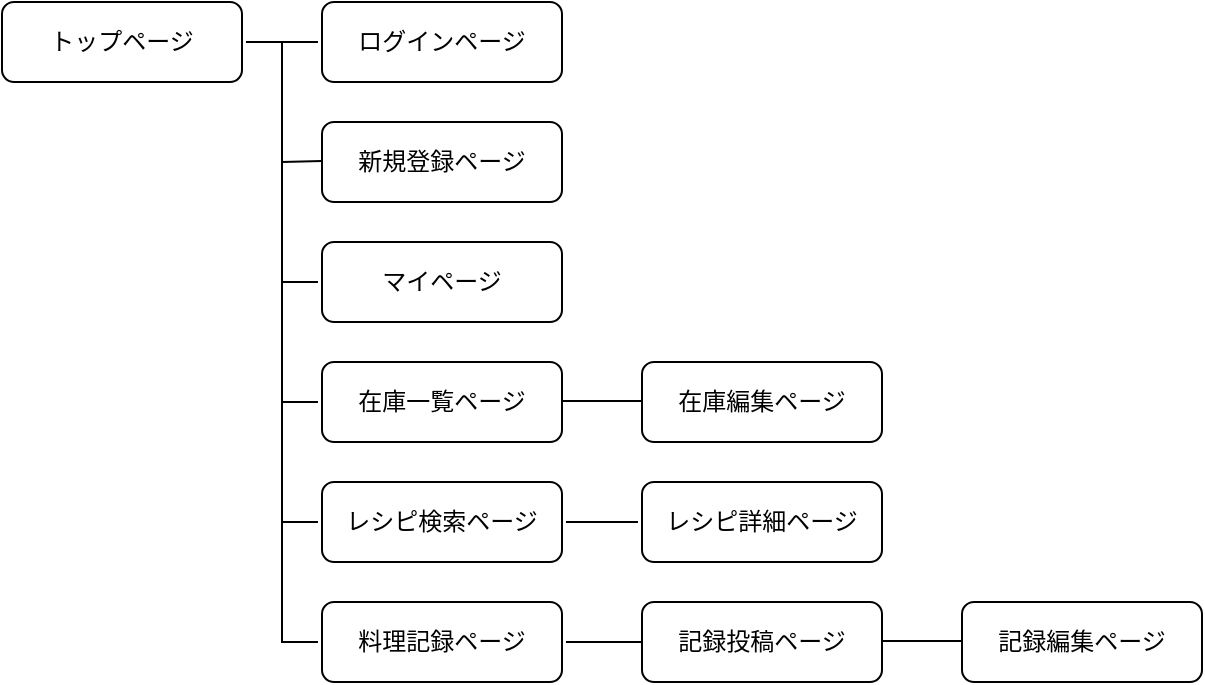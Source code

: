 <mxfile>
    <diagram id="ePQVBLWQ8LGnTlo-ev_k" name="ページ1">
        <mxGraphModel dx="640" dy="547" grid="1" gridSize="10" guides="1" tooltips="1" connect="1" arrows="1" fold="1" page="1" pageScale="1" pageWidth="827" pageHeight="1169" math="0" shadow="0">
            <root>
                <mxCell id="0"/>
                <mxCell id="1" parent="0"/>
                <mxCell id="2" value="トップページ" style="whiteSpace=wrap;html=1;align=center;perimeterSpacing=2;rounded=1;" vertex="1" parent="1">
                    <mxGeometry x="40" y="40" width="120" height="40" as="geometry"/>
                </mxCell>
                <mxCell id="3" value="ログインページ" style="whiteSpace=wrap;html=1;align=center;perimeterSpacing=2;rounded=1;" vertex="1" parent="1">
                    <mxGeometry x="200" y="40" width="120" height="40" as="geometry"/>
                </mxCell>
                <mxCell id="4" value="新規登録ページ" style="whiteSpace=wrap;html=1;align=center;perimeterSpacing=2;rounded=1;" vertex="1" parent="1">
                    <mxGeometry x="200" y="100" width="120" height="40" as="geometry"/>
                </mxCell>
                <mxCell id="5" value="マイページ" style="whiteSpace=wrap;html=1;align=center;perimeterSpacing=2;rounded=1;" vertex="1" parent="1">
                    <mxGeometry x="200" y="160" width="120" height="40" as="geometry"/>
                </mxCell>
                <mxCell id="6" value="在庫一覧ページ" style="whiteSpace=wrap;html=1;align=center;perimeterSpacing=2;rounded=1;" vertex="1" parent="1">
                    <mxGeometry x="200" y="220" width="120" height="40" as="geometry"/>
                </mxCell>
                <mxCell id="7" value="レシピ検索ページ" style="whiteSpace=wrap;html=1;align=center;perimeterSpacing=2;rounded=1;" vertex="1" parent="1">
                    <mxGeometry x="200" y="280" width="120" height="40" as="geometry"/>
                </mxCell>
                <mxCell id="8" value="料理記録ページ" style="whiteSpace=wrap;html=1;align=center;perimeterSpacing=2;rounded=1;" vertex="1" parent="1">
                    <mxGeometry x="200" y="340" width="120" height="40" as="geometry"/>
                </mxCell>
                <mxCell id="10" value="在庫編集ページ" style="whiteSpace=wrap;html=1;align=center;perimeterSpacing=2;rounded=1;" vertex="1" parent="1">
                    <mxGeometry x="360" y="220" width="120" height="40" as="geometry"/>
                </mxCell>
                <mxCell id="11" value="レシピ詳細ページ" style="whiteSpace=wrap;html=1;align=center;perimeterSpacing=2;rounded=1;" vertex="1" parent="1">
                    <mxGeometry x="360" y="280" width="120" height="40" as="geometry"/>
                </mxCell>
                <mxCell id="12" value="記録投稿ページ" style="whiteSpace=wrap;html=1;align=center;perimeterSpacing=2;rounded=1;" vertex="1" parent="1">
                    <mxGeometry x="360" y="340" width="120" height="40" as="geometry"/>
                </mxCell>
                <mxCell id="13" value="記録編集ページ" style="whiteSpace=wrap;html=1;align=center;perimeterSpacing=2;rounded=1;" vertex="1" parent="1">
                    <mxGeometry x="520" y="340" width="120" height="40" as="geometry"/>
                </mxCell>
                <mxCell id="15" value="" style="endArrow=none;html=1;rounded=0;exitX=1;exitY=0.5;exitDx=0;exitDy=0;entryX=0;entryY=0.5;entryDx=0;entryDy=0;" edge="1" parent="1" source="2" target="8">
                    <mxGeometry relative="1" as="geometry">
                        <mxPoint x="180" y="60" as="sourcePoint"/>
                        <mxPoint x="180" y="360" as="targetPoint"/>
                        <Array as="points">
                            <mxPoint x="180" y="60"/>
                            <mxPoint x="180" y="360"/>
                        </Array>
                    </mxGeometry>
                </mxCell>
                <mxCell id="18" value="" style="endArrow=none;html=1;rounded=0;" edge="1" parent="1">
                    <mxGeometry relative="1" as="geometry">
                        <mxPoint x="320" y="239.5" as="sourcePoint"/>
                        <mxPoint x="360" y="239.5" as="targetPoint"/>
                    </mxGeometry>
                </mxCell>
                <mxCell id="21" value="" style="endArrow=none;html=1;rounded=0;" edge="1" parent="1">
                    <mxGeometry relative="1" as="geometry">
                        <mxPoint x="480" y="359.5" as="sourcePoint"/>
                        <mxPoint x="520" y="359.5" as="targetPoint"/>
                    </mxGeometry>
                </mxCell>
                <mxCell id="25" value="" style="endArrow=none;html=1;rounded=0;entryX=1;entryY=0.5;entryDx=0;entryDy=0;" edge="1" parent="1" target="8">
                    <mxGeometry relative="1" as="geometry">
                        <mxPoint x="360" y="360" as="sourcePoint"/>
                        <mxPoint x="530" y="369.5" as="targetPoint"/>
                    </mxGeometry>
                </mxCell>
                <mxCell id="28" value="" style="endArrow=none;html=1;rounded=0;exitX=1;exitY=0.5;exitDx=0;exitDy=0;entryX=0;entryY=0.5;entryDx=0;entryDy=0;" edge="1" parent="1" source="7" target="11">
                    <mxGeometry relative="1" as="geometry">
                        <mxPoint x="330" y="249.5" as="sourcePoint"/>
                        <mxPoint x="370" y="249.5" as="targetPoint"/>
                        <Array as="points">
                            <mxPoint x="340" y="300"/>
                        </Array>
                    </mxGeometry>
                </mxCell>
                <mxCell id="29" value="" style="endArrow=none;html=1;rounded=0;entryX=0;entryY=0.5;entryDx=0;entryDy=0;" edge="1" parent="1" target="3">
                    <mxGeometry relative="1" as="geometry">
                        <mxPoint x="180" y="60" as="sourcePoint"/>
                        <mxPoint x="530" y="369.5" as="targetPoint"/>
                        <Array as="points"/>
                    </mxGeometry>
                </mxCell>
                <mxCell id="32" value="" style="endArrow=none;html=1;rounded=0;" edge="1" parent="1">
                    <mxGeometry relative="1" as="geometry">
                        <mxPoint x="180" y="120" as="sourcePoint"/>
                        <mxPoint x="200" y="119.5" as="targetPoint"/>
                    </mxGeometry>
                </mxCell>
                <mxCell id="33" value="" style="endArrow=none;html=1;rounded=0;entryX=0;entryY=0.5;entryDx=0;entryDy=0;" edge="1" parent="1" target="5">
                    <mxGeometry relative="1" as="geometry">
                        <mxPoint x="180" y="180" as="sourcePoint"/>
                        <mxPoint x="210" y="129.5" as="targetPoint"/>
                    </mxGeometry>
                </mxCell>
                <mxCell id="34" value="" style="endArrow=none;html=1;rounded=0;entryX=0;entryY=0.5;entryDx=0;entryDy=0;" edge="1" parent="1" target="6">
                    <mxGeometry relative="1" as="geometry">
                        <mxPoint x="180" y="240" as="sourcePoint"/>
                        <mxPoint x="210" y="129.5" as="targetPoint"/>
                    </mxGeometry>
                </mxCell>
                <mxCell id="35" value="" style="endArrow=none;html=1;rounded=0;entryX=0;entryY=0.5;entryDx=0;entryDy=0;" edge="1" parent="1" target="7">
                    <mxGeometry relative="1" as="geometry">
                        <mxPoint x="180" y="300" as="sourcePoint"/>
                        <mxPoint x="210" y="129.5" as="targetPoint"/>
                    </mxGeometry>
                </mxCell>
            </root>
        </mxGraphModel>
    </diagram>
</mxfile>